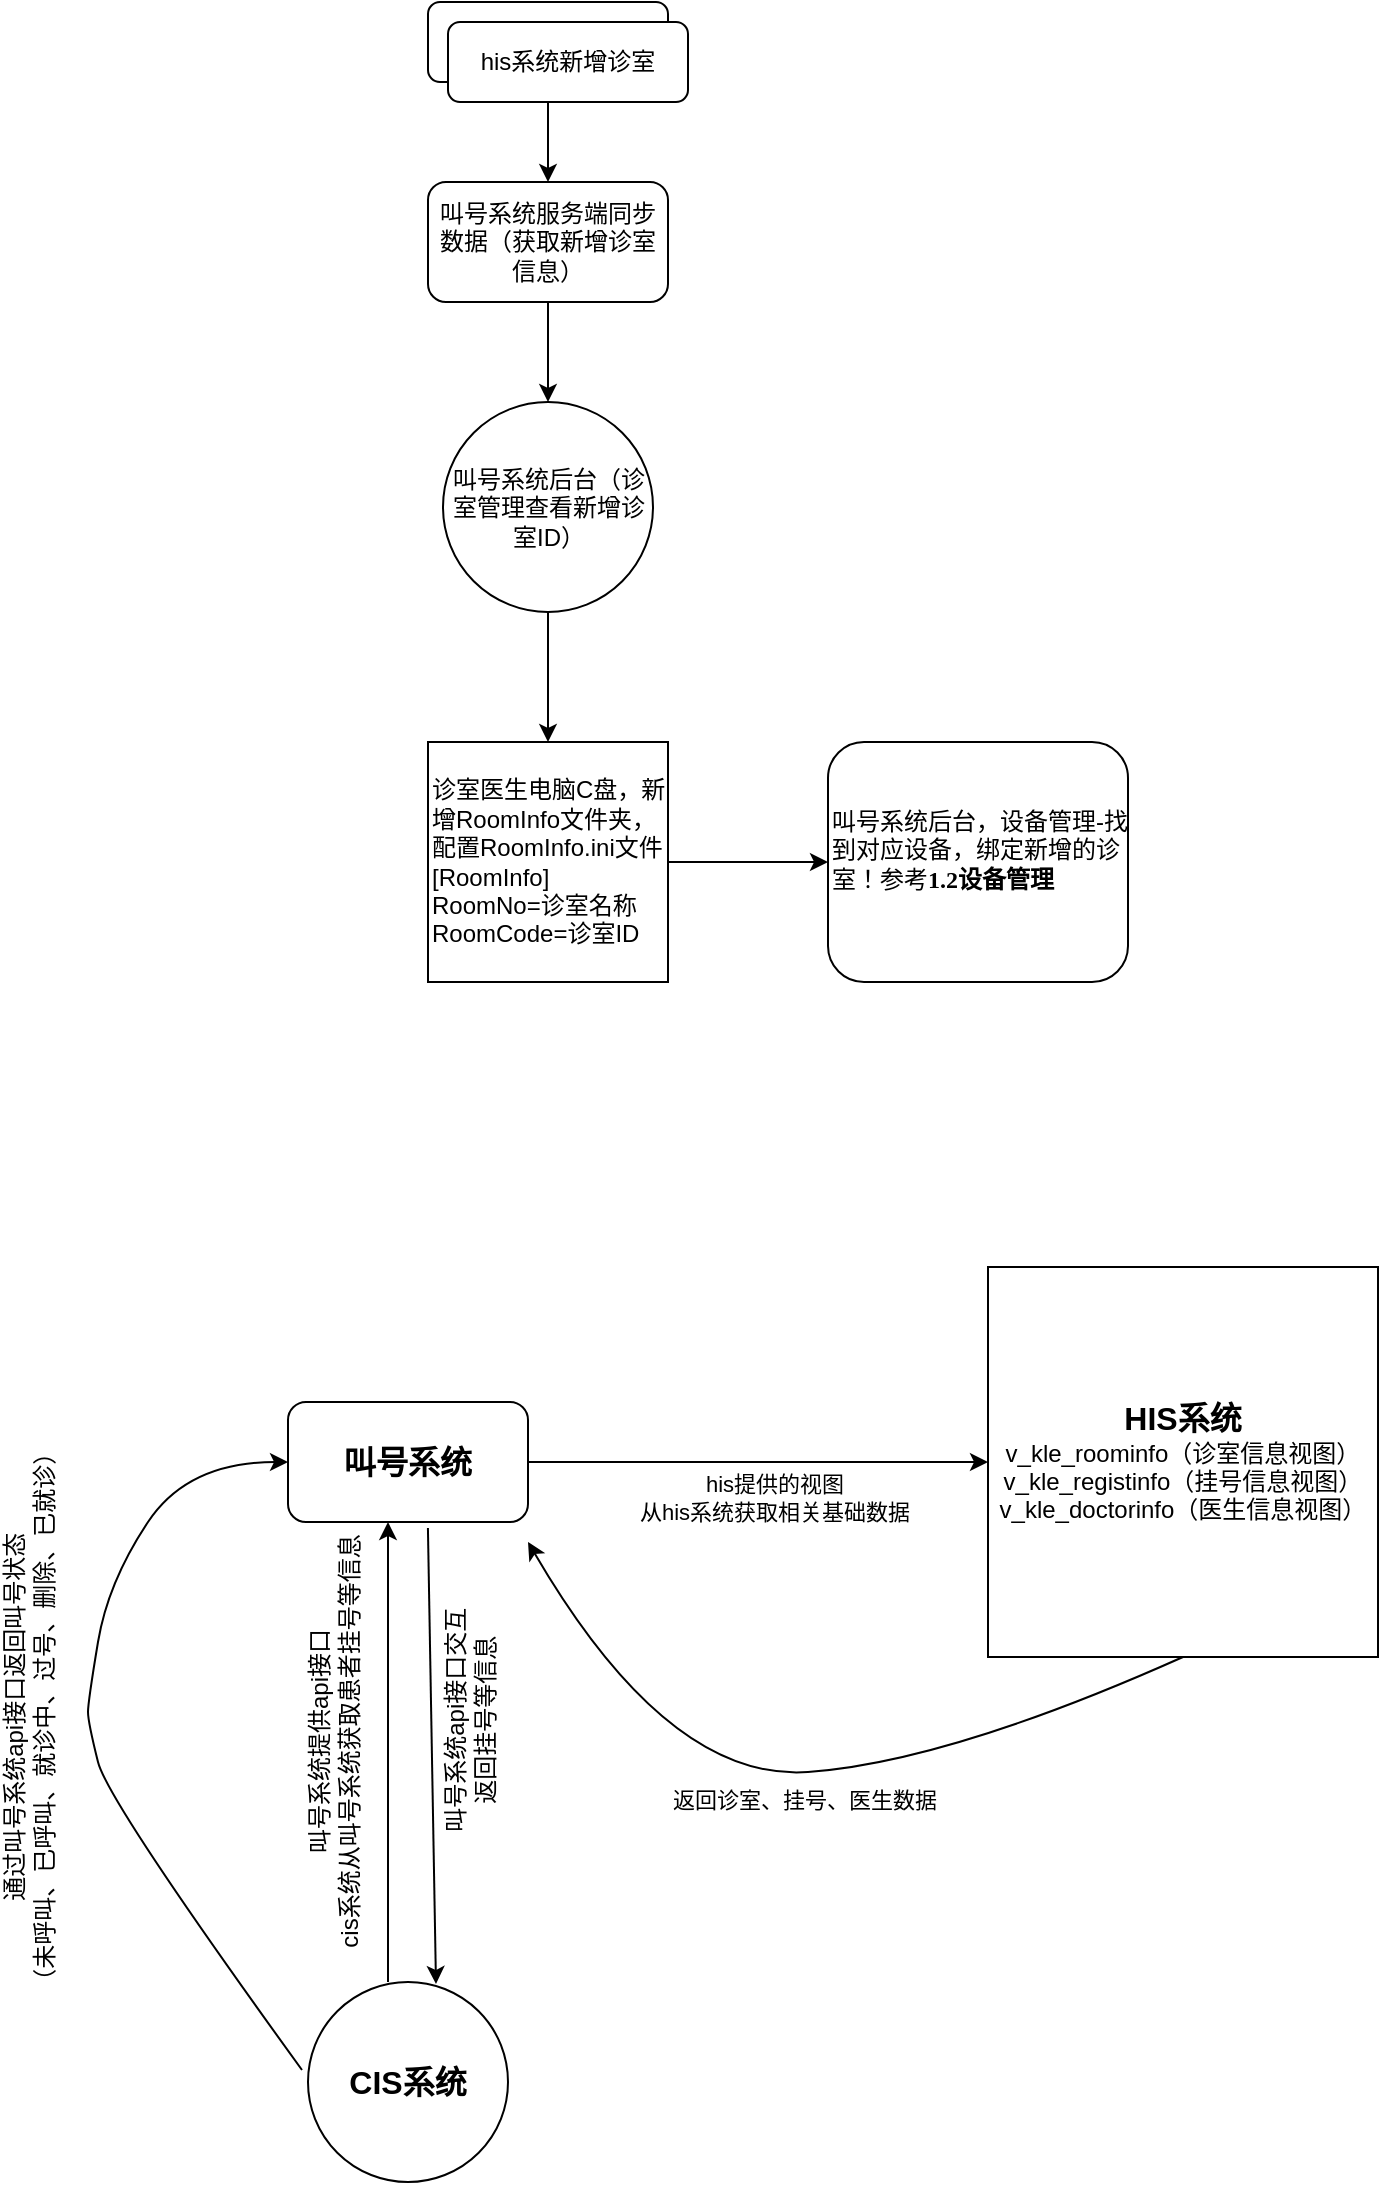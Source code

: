 <mxfile version="20.8.15" type="github">
  <diagram id="C5RBs43oDa-KdzZeNtuy" name="Page-1">
    <mxGraphModel dx="880" dy="452" grid="1" gridSize="10" guides="1" tooltips="1" connect="1" arrows="1" fold="1" page="1" pageScale="1" pageWidth="827" pageHeight="1169" math="0" shadow="0">
      <root>
        <mxCell id="WIyWlLk6GJQsqaUBKTNV-0" />
        <mxCell id="WIyWlLk6GJQsqaUBKTNV-1" parent="WIyWlLk6GJQsqaUBKTNV-0" />
        <mxCell id="WIyWlLk6GJQsqaUBKTNV-3" value="his系统新增诊室" style="rounded=1;whiteSpace=wrap;html=1;fontSize=12;glass=0;strokeWidth=1;shadow=0;" parent="WIyWlLk6GJQsqaUBKTNV-1" vertex="1">
          <mxGeometry x="250" y="30" width="120" height="40" as="geometry" />
        </mxCell>
        <mxCell id="QHJWZvKboaXbbR8jyPAq-1" value="" style="endArrow=classic;html=1;rounded=0;exitX=0.5;exitY=1;exitDx=0;exitDy=0;" parent="WIyWlLk6GJQsqaUBKTNV-1" source="WIyWlLk6GJQsqaUBKTNV-3" edge="1">
          <mxGeometry width="50" height="50" relative="1" as="geometry">
            <mxPoint x="380" y="200" as="sourcePoint" />
            <mxPoint x="310" y="120" as="targetPoint" />
          </mxGeometry>
        </mxCell>
        <mxCell id="QHJWZvKboaXbbR8jyPAq-2" value="叫号系统服务端同步数据（获取新增诊室信息）" style="rounded=1;whiteSpace=wrap;html=1;" parent="WIyWlLk6GJQsqaUBKTNV-1" vertex="1">
          <mxGeometry x="250" y="120" width="120" height="60" as="geometry" />
        </mxCell>
        <mxCell id="QHJWZvKboaXbbR8jyPAq-3" value="" style="endArrow=classic;html=1;rounded=0;exitX=0.5;exitY=1;exitDx=0;exitDy=0;" parent="WIyWlLk6GJQsqaUBKTNV-1" source="QHJWZvKboaXbbR8jyPAq-2" target="QHJWZvKboaXbbR8jyPAq-5" edge="1">
          <mxGeometry width="50" height="50" relative="1" as="geometry">
            <mxPoint x="380" y="280" as="sourcePoint" />
            <mxPoint x="310" y="270" as="targetPoint" />
          </mxGeometry>
        </mxCell>
        <mxCell id="QHJWZvKboaXbbR8jyPAq-5" value="叫号系统后台（诊室管理查看新增诊室ID）" style="ellipse;whiteSpace=wrap;html=1;aspect=fixed;" parent="WIyWlLk6GJQsqaUBKTNV-1" vertex="1">
          <mxGeometry x="257.5" y="230" width="105" height="105" as="geometry" />
        </mxCell>
        <mxCell id="QHJWZvKboaXbbR8jyPAq-6" value="诊室医生电脑C盘，新增RoomInfo文件夹，配置RoomInfo.ini文件&lt;br&gt;&lt;div&gt;[RoomInfo]&lt;/div&gt;&lt;div&gt;RoomNo=诊室名称&lt;/div&gt;&lt;div&gt;RoomCode=诊室ID&lt;/div&gt;" style="whiteSpace=wrap;html=1;aspect=fixed;align=left;" parent="WIyWlLk6GJQsqaUBKTNV-1" vertex="1">
          <mxGeometry x="250" y="400" width="120" height="120" as="geometry" />
        </mxCell>
        <mxCell id="QHJWZvKboaXbbR8jyPAq-8" value="" style="endArrow=classic;html=1;rounded=0;exitX=0.5;exitY=1;exitDx=0;exitDy=0;entryX=0.5;entryY=0;entryDx=0;entryDy=0;" parent="WIyWlLk6GJQsqaUBKTNV-1" source="QHJWZvKboaXbbR8jyPAq-5" target="QHJWZvKboaXbbR8jyPAq-6" edge="1">
          <mxGeometry width="50" height="50" relative="1" as="geometry">
            <mxPoint x="380" y="460" as="sourcePoint" />
            <mxPoint x="430" y="410" as="targetPoint" />
          </mxGeometry>
        </mxCell>
        <mxCell id="G7xzL4WtUiLj3GKghIwT-1" value="" style="endArrow=classic;html=1;rounded=0;exitX=1;exitY=0.5;exitDx=0;exitDy=0;" parent="WIyWlLk6GJQsqaUBKTNV-1" source="QHJWZvKboaXbbR8jyPAq-6" edge="1">
          <mxGeometry width="50" height="50" relative="1" as="geometry">
            <mxPoint x="380" y="550" as="sourcePoint" />
            <mxPoint x="450" y="460" as="targetPoint" />
            <Array as="points">
              <mxPoint x="450" y="460" />
            </Array>
          </mxGeometry>
        </mxCell>
        <mxCell id="G7xzL4WtUiLj3GKghIwT-2" value="叫号系统后台，设备管理-找到对应设备，绑定新增的诊室！参考&lt;b style=&quot;background-color: initial;&quot;&gt;&lt;span style=&quot;mso-spacerun:&#39;yes&#39;;font-family:黑体;mso-ascii-font-family:&#39;Arial Black&#39;;&lt;br/&gt;mso-hansi-font-family:&#39;Arial Black&#39;;mso-bidi-font-family:&#39;Times New Roman&#39;;mso-ansi-font-weight:bold;&lt;br/&gt;font-size:11.0pt;mso-font-kerning:1.0pt;&quot;&gt;&lt;font face=&quot;Arial Black&quot;&gt;1.2&lt;/font&gt;&lt;font face=&quot;黑体&quot;&gt;设备管理&lt;/font&gt;&lt;/span&gt;&lt;/b&gt;&lt;p class=&quot;15&quot;&gt;&lt;b&gt;&lt;span style=&quot;mso-spacerun:&#39;yes&#39;;font-family:黑体;mso-ascii-font-family:&#39;Arial Black&#39;;&lt;br/&gt;mso-hansi-font-family:&#39;Arial Black&#39;;mso-bidi-font-family:&#39;Times New Roman&#39;;mso-ansi-font-weight:bold;&lt;br/&gt;font-size:11.0pt;mso-font-kerning:1.0pt;&quot;&gt;&lt;/span&gt;&lt;/b&gt;&lt;/p&gt;" style="rounded=1;whiteSpace=wrap;html=1;align=left;" parent="WIyWlLk6GJQsqaUBKTNV-1" vertex="1">
          <mxGeometry x="450" y="400" width="150" height="120" as="geometry" />
        </mxCell>
        <mxCell id="S4UypmrDm1dBJgWFIcm2-0" value="his系统新增诊室" style="rounded=1;whiteSpace=wrap;html=1;fontSize=12;glass=0;strokeWidth=1;shadow=0;" vertex="1" parent="WIyWlLk6GJQsqaUBKTNV-1">
          <mxGeometry x="260" y="40" width="120" height="40" as="geometry" />
        </mxCell>
        <mxCell id="S4UypmrDm1dBJgWFIcm2-1" value="叫号系统" style="rounded=1;whiteSpace=wrap;html=1;fontStyle=1;fontSize=16;" vertex="1" parent="WIyWlLk6GJQsqaUBKTNV-1">
          <mxGeometry x="180" y="730" width="120" height="60" as="geometry" />
        </mxCell>
        <mxCell id="S4UypmrDm1dBJgWFIcm2-2" value="" style="endArrow=classic;html=1;rounded=0;entryX=0;entryY=0.5;entryDx=0;entryDy=0;" edge="1" parent="WIyWlLk6GJQsqaUBKTNV-1" source="S4UypmrDm1dBJgWFIcm2-1" target="S4UypmrDm1dBJgWFIcm2-3">
          <mxGeometry width="50" height="50" relative="1" as="geometry">
            <mxPoint x="370" y="810" as="sourcePoint" />
            <mxPoint x="463" y="762" as="targetPoint" />
          </mxGeometry>
        </mxCell>
        <mxCell id="S4UypmrDm1dBJgWFIcm2-9" value="his提供的视图&lt;br&gt;从his系统获取相关基础数据" style="edgeLabel;html=1;align=center;verticalAlign=middle;resizable=0;points=[];fontStyle=0" vertex="1" connectable="0" parent="S4UypmrDm1dBJgWFIcm2-2">
          <mxGeometry x="0.301" y="1" relative="1" as="geometry">
            <mxPoint x="-27" y="19" as="offset" />
          </mxGeometry>
        </mxCell>
        <mxCell id="S4UypmrDm1dBJgWFIcm2-3" value="&lt;span&gt;&lt;font style=&quot;font-size: 16px;&quot;&gt;&lt;b&gt;HIS系统&lt;/b&gt;&lt;/font&gt;&lt;/span&gt;&lt;br&gt;v_kle_roominfo（诊室信息视图）v_kle_registinfo（挂号信息视图）&lt;br&gt;v_kle_doctorinfo（医生信息视图）" style="whiteSpace=wrap;html=1;aspect=fixed;fontStyle=0" vertex="1" parent="WIyWlLk6GJQsqaUBKTNV-1">
          <mxGeometry x="530" y="662.5" width="195" height="195" as="geometry" />
        </mxCell>
        <mxCell id="S4UypmrDm1dBJgWFIcm2-10" value="" style="curved=1;endArrow=classic;html=1;rounded=0;exitX=0.5;exitY=1;exitDx=0;exitDy=0;" edge="1" parent="WIyWlLk6GJQsqaUBKTNV-1" source="S4UypmrDm1dBJgWFIcm2-3">
          <mxGeometry width="50" height="50" relative="1" as="geometry">
            <mxPoint x="550" y="850" as="sourcePoint" />
            <mxPoint x="300" y="800" as="targetPoint" />
            <Array as="points">
              <mxPoint x="510" y="910" />
              <mxPoint x="370" y="920" />
            </Array>
          </mxGeometry>
        </mxCell>
        <mxCell id="S4UypmrDm1dBJgWFIcm2-13" value="返回诊室、挂号、医生数据" style="edgeLabel;html=1;align=center;verticalAlign=middle;resizable=0;points=[];fontStyle=0" vertex="1" connectable="0" parent="S4UypmrDm1dBJgWFIcm2-10">
          <mxGeometry x="-0.014" relative="1" as="geometry">
            <mxPoint y="14" as="offset" />
          </mxGeometry>
        </mxCell>
        <mxCell id="S4UypmrDm1dBJgWFIcm2-15" value="CIS系统" style="ellipse;whiteSpace=wrap;html=1;aspect=fixed;fontSize=16;fontStyle=1" vertex="1" parent="WIyWlLk6GJQsqaUBKTNV-1">
          <mxGeometry x="190" y="1020" width="100" height="100" as="geometry" />
        </mxCell>
        <mxCell id="S4UypmrDm1dBJgWFIcm2-18" value="叫号系统提供api接口&lt;br&gt;cis系统从叫号系统获取患者挂号等信息" style="text;html=1;align=center;verticalAlign=bottom;resizable=0;points=[];autosize=1;strokeColor=none;fillColor=none;fontSize=12;labelPosition=center;verticalLabelPosition=middle;horizontal=0;fontStyle=0" vertex="1" parent="WIyWlLk6GJQsqaUBKTNV-1">
          <mxGeometry x="170" y="790" width="50" height="220" as="geometry" />
        </mxCell>
        <mxCell id="S4UypmrDm1dBJgWFIcm2-19" value="" style="endArrow=classic;html=1;rounded=0;fontSize=16;" edge="1" parent="WIyWlLk6GJQsqaUBKTNV-1">
          <mxGeometry width="50" height="50" relative="1" as="geometry">
            <mxPoint x="230" y="1020" as="sourcePoint" />
            <mxPoint x="230" y="790" as="targetPoint" />
          </mxGeometry>
        </mxCell>
        <mxCell id="S4UypmrDm1dBJgWFIcm2-20" value="" style="endArrow=classic;html=1;rounded=0;fontSize=12;entryX=0.64;entryY=0.01;entryDx=0;entryDy=0;entryPerimeter=0;exitX=0.583;exitY=1.05;exitDx=0;exitDy=0;exitPerimeter=0;" edge="1" parent="WIyWlLk6GJQsqaUBKTNV-1" source="S4UypmrDm1dBJgWFIcm2-1" target="S4UypmrDm1dBJgWFIcm2-15">
          <mxGeometry width="50" height="50" relative="1" as="geometry">
            <mxPoint x="250" y="800" as="sourcePoint" />
            <mxPoint x="330" y="920" as="targetPoint" />
            <Array as="points" />
          </mxGeometry>
        </mxCell>
        <mxCell id="S4UypmrDm1dBJgWFIcm2-21" value="叫号系统api接口交互&lt;br&gt;返回挂号等信息" style="edgeLabel;html=1;align=center;verticalAlign=middle;resizable=0;points=[];fontSize=12;horizontal=0;fontStyle=0" vertex="1" connectable="0" parent="S4UypmrDm1dBJgWFIcm2-20">
          <mxGeometry x="-0.263" y="2" relative="1" as="geometry">
            <mxPoint x="17" y="13" as="offset" />
          </mxGeometry>
        </mxCell>
        <mxCell id="S4UypmrDm1dBJgWFIcm2-22" value="" style="curved=1;endArrow=classic;html=1;rounded=0;fontSize=12;exitX=-0.03;exitY=0.44;exitDx=0;exitDy=0;exitPerimeter=0;" edge="1" parent="WIyWlLk6GJQsqaUBKTNV-1" source="S4UypmrDm1dBJgWFIcm2-15">
          <mxGeometry width="50" height="50" relative="1" as="geometry">
            <mxPoint x="130" y="810" as="sourcePoint" />
            <mxPoint x="180" y="760" as="targetPoint" />
            <Array as="points">
              <mxPoint x="90" y="930" />
              <mxPoint x="80" y="890" />
              <mxPoint x="80" y="880" />
              <mxPoint x="90" y="820" />
              <mxPoint x="130" y="760" />
            </Array>
          </mxGeometry>
        </mxCell>
        <mxCell id="S4UypmrDm1dBJgWFIcm2-23" value="通过叫号系统api接口返回叫号状态&lt;br&gt;（未呼叫、已呼叫、就诊中、过号、删除、已就诊）" style="edgeLabel;html=1;align=center;verticalAlign=middle;resizable=0;points=[];fontSize=12;horizontal=0;fontStyle=0" vertex="1" connectable="0" parent="S4UypmrDm1dBJgWFIcm2-22">
          <mxGeometry x="0.176" relative="1" as="geometry">
            <mxPoint x="-33" y="26" as="offset" />
          </mxGeometry>
        </mxCell>
      </root>
    </mxGraphModel>
  </diagram>
</mxfile>

